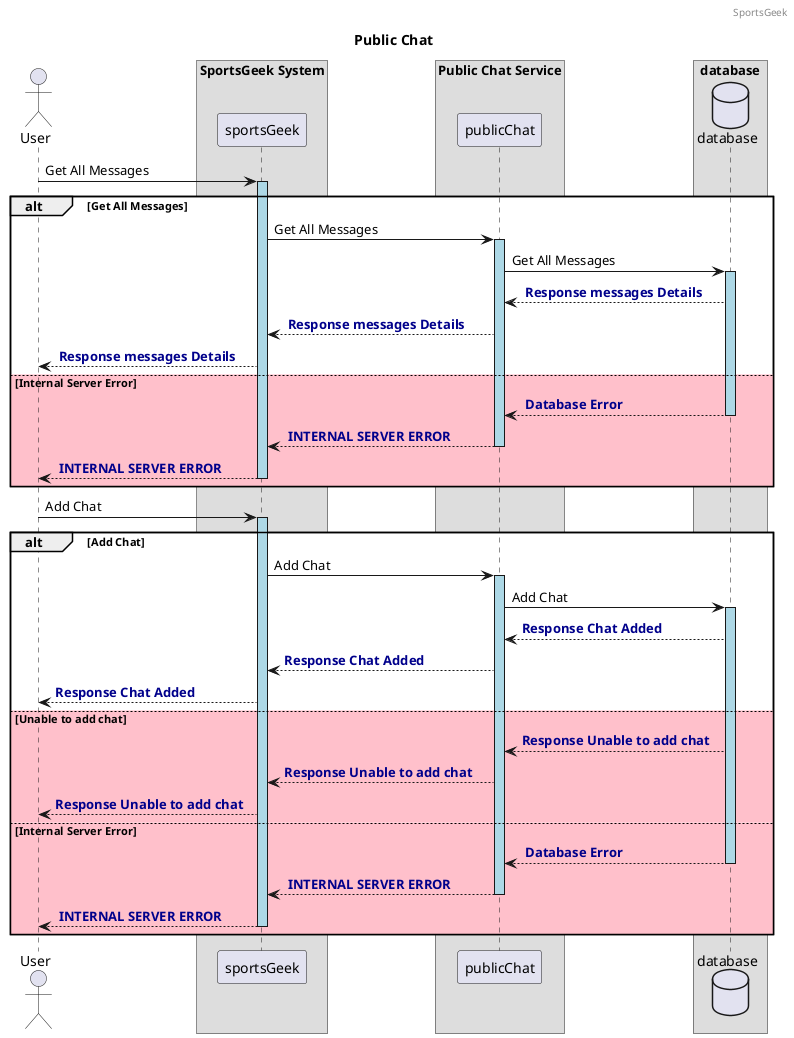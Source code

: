 @startuml
header SportsGeek
title Public Chat
skinparam ParticipantPadding 10
skinparam BoxPadding 20
actor User
box "SportsGeek System"
 participant sportsGeek
end box
box "Public Chat Service"
 participant publicChat
end box
box "database"
    database database
end box

User -> "sportsGeek": Get All Messages
activate "sportsGeek" #lightblue
alt #white Get All Messages
    "sportsGeek" -> "publicChat" : Get All Messages
    activate "publicChat" #lightblue
    "publicChat" -> "database" : Get All Messages
        activate "database" #lightblue
    "database" --> "publicChat" : <font color=darkblue><b> Response messages Details
"publicChat" --> "sportsGeek" : <font color=darkblue><b> Response messages Details
"sportsGeek" --> User : <font color=darkblue><b> Response messages Details
else #pink Internal Server Error
"database" --> "publicChat" : <font color=darkblue><b> Database Error
deactivate "database"
"publicChat" --> "sportsGeek" : <font color=darkblue><b> INTERNAL SERVER ERROR
deactivate "publicChat"
"sportsGeek" --> User : <font color=darkblue><b> INTERNAL SERVER ERROR
deactivate "sportsGeek"
end alt

User -> "sportsGeek": Add Chat
activate sportsGeek #lightblue
alt #white Add Chat
"sportsGeek" -> "publicChat" : Add Chat
activate "publicChat" #lightblue
    "publicChat" -> "database" : Add Chat
    activate "database" #lightblue
    "database" --> "publicChat" : <font color=darkblue><b>Response Chat Added
"publicChat" --> "sportsGeek" : <font color=darkblue><b>Response Chat Added
"sportsGeek" --> User : <font color=darkblue><b>Response Chat Added
else #pink Unable to add chat
"database" --> "publicChat" : <font color=darkblue><b>Response Unable to add chat
"publicChat" --> "sportsGeek" : <font color=darkblue><b>Response Unable to add chat
"sportsGeek" --> User : <font color=darkblue><b>Response Unable to add chat
else #pink Internal Server Error
"database" --> "publicChat" : <font color=darkblue><b> Database Error
deactivate "database"
"publicChat" --> "sportsGeek" : <font color=darkblue><b> INTERNAL SERVER ERROR
deactivate "publicChat"
"sportsGeek" --> User : <font color=darkblue><b> INTERNAL SERVER ERROR
deactivate "sportsGeek"
end alt
@enduml